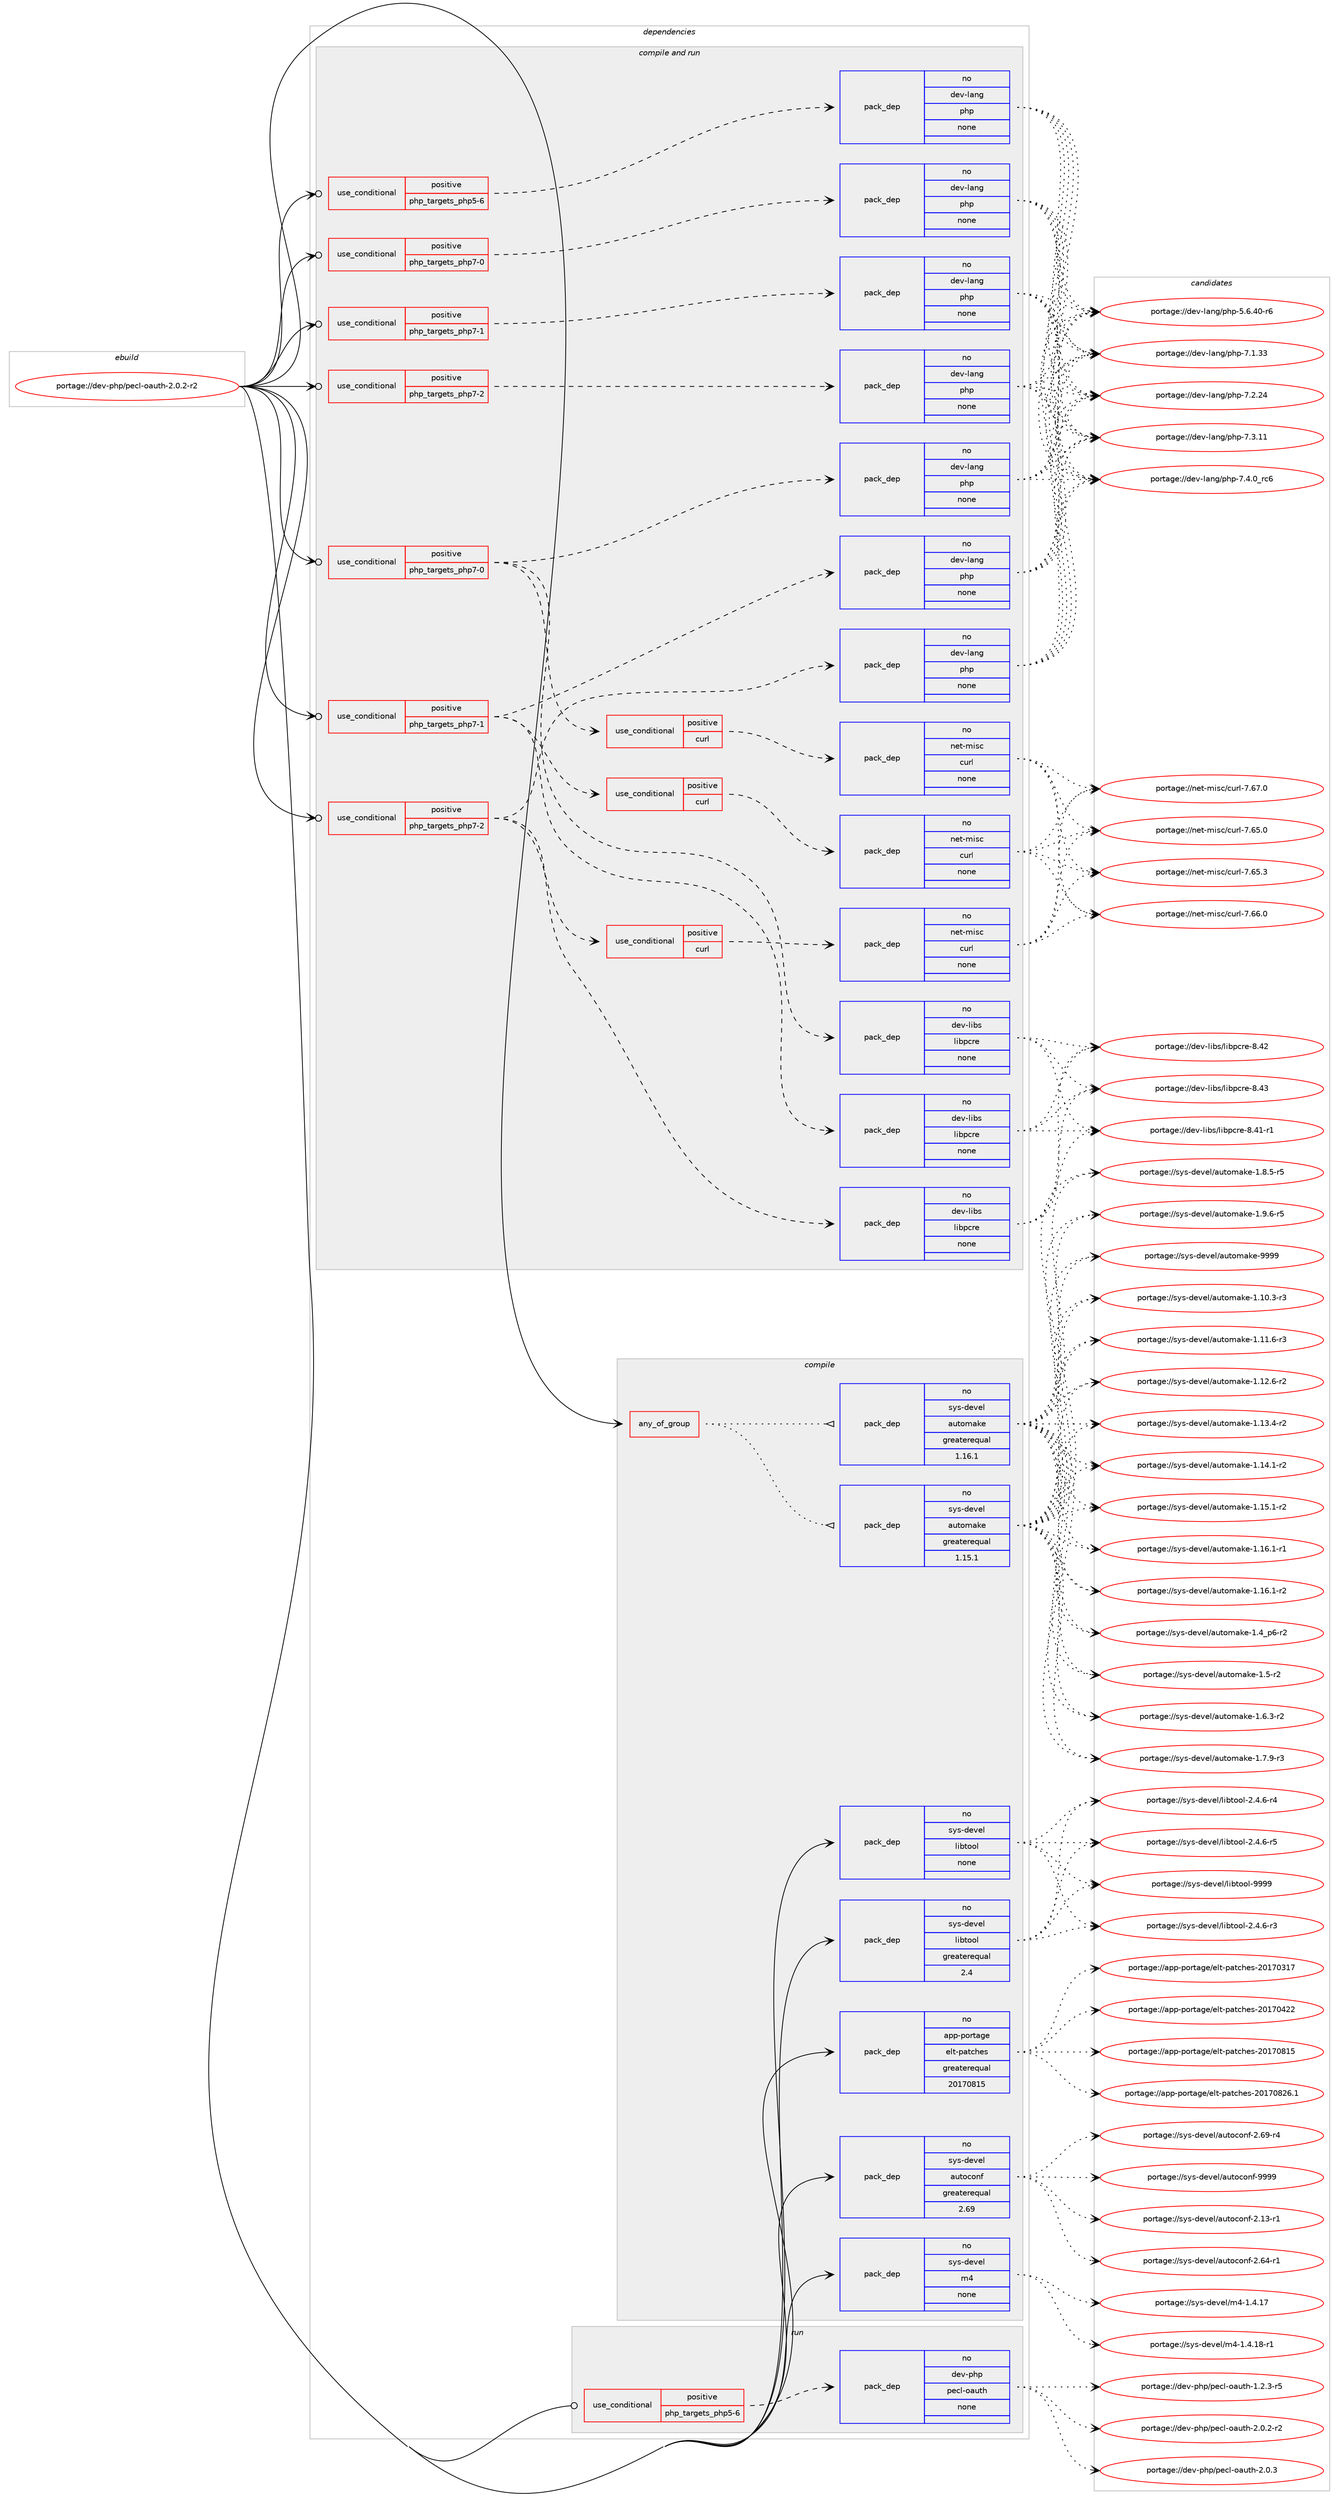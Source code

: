 digraph prolog {

# *************
# Graph options
# *************

newrank=true;
concentrate=true;
compound=true;
graph [rankdir=LR,fontname=Helvetica,fontsize=10,ranksep=1.5];#, ranksep=2.5, nodesep=0.2];
edge  [arrowhead=vee];
node  [fontname=Helvetica,fontsize=10];

# **********
# The ebuild
# **********

subgraph cluster_leftcol {
color=gray;
rank=same;
label=<<i>ebuild</i>>;
id [label="portage://dev-php/pecl-oauth-2.0.2-r2", color=red, width=4, href="../dev-php/pecl-oauth-2.0.2-r2.svg"];
}

# ****************
# The dependencies
# ****************

subgraph cluster_midcol {
color=gray;
label=<<i>dependencies</i>>;
subgraph cluster_compile {
fillcolor="#eeeeee";
style=filled;
label=<<i>compile</i>>;
subgraph any3188 {
dependency125737 [label=<<TABLE BORDER="0" CELLBORDER="1" CELLSPACING="0" CELLPADDING="4"><TR><TD CELLPADDING="10">any_of_group</TD></TR></TABLE>>, shape=none, color=red];subgraph pack98092 {
dependency125738 [label=<<TABLE BORDER="0" CELLBORDER="1" CELLSPACING="0" CELLPADDING="4" WIDTH="220"><TR><TD ROWSPAN="6" CELLPADDING="30">pack_dep</TD></TR><TR><TD WIDTH="110">no</TD></TR><TR><TD>sys-devel</TD></TR><TR><TD>automake</TD></TR><TR><TD>greaterequal</TD></TR><TR><TD>1.16.1</TD></TR></TABLE>>, shape=none, color=blue];
}
dependency125737:e -> dependency125738:w [weight=20,style="dotted",arrowhead="oinv"];
subgraph pack98093 {
dependency125739 [label=<<TABLE BORDER="0" CELLBORDER="1" CELLSPACING="0" CELLPADDING="4" WIDTH="220"><TR><TD ROWSPAN="6" CELLPADDING="30">pack_dep</TD></TR><TR><TD WIDTH="110">no</TD></TR><TR><TD>sys-devel</TD></TR><TR><TD>automake</TD></TR><TR><TD>greaterequal</TD></TR><TR><TD>1.15.1</TD></TR></TABLE>>, shape=none, color=blue];
}
dependency125737:e -> dependency125739:w [weight=20,style="dotted",arrowhead="oinv"];
}
id:e -> dependency125737:w [weight=20,style="solid",arrowhead="vee"];
subgraph pack98094 {
dependency125740 [label=<<TABLE BORDER="0" CELLBORDER="1" CELLSPACING="0" CELLPADDING="4" WIDTH="220"><TR><TD ROWSPAN="6" CELLPADDING="30">pack_dep</TD></TR><TR><TD WIDTH="110">no</TD></TR><TR><TD>app-portage</TD></TR><TR><TD>elt-patches</TD></TR><TR><TD>greaterequal</TD></TR><TR><TD>20170815</TD></TR></TABLE>>, shape=none, color=blue];
}
id:e -> dependency125740:w [weight=20,style="solid",arrowhead="vee"];
subgraph pack98095 {
dependency125741 [label=<<TABLE BORDER="0" CELLBORDER="1" CELLSPACING="0" CELLPADDING="4" WIDTH="220"><TR><TD ROWSPAN="6" CELLPADDING="30">pack_dep</TD></TR><TR><TD WIDTH="110">no</TD></TR><TR><TD>sys-devel</TD></TR><TR><TD>autoconf</TD></TR><TR><TD>greaterequal</TD></TR><TR><TD>2.69</TD></TR></TABLE>>, shape=none, color=blue];
}
id:e -> dependency125741:w [weight=20,style="solid",arrowhead="vee"];
subgraph pack98096 {
dependency125742 [label=<<TABLE BORDER="0" CELLBORDER="1" CELLSPACING="0" CELLPADDING="4" WIDTH="220"><TR><TD ROWSPAN="6" CELLPADDING="30">pack_dep</TD></TR><TR><TD WIDTH="110">no</TD></TR><TR><TD>sys-devel</TD></TR><TR><TD>libtool</TD></TR><TR><TD>greaterequal</TD></TR><TR><TD>2.4</TD></TR></TABLE>>, shape=none, color=blue];
}
id:e -> dependency125742:w [weight=20,style="solid",arrowhead="vee"];
subgraph pack98097 {
dependency125743 [label=<<TABLE BORDER="0" CELLBORDER="1" CELLSPACING="0" CELLPADDING="4" WIDTH="220"><TR><TD ROWSPAN="6" CELLPADDING="30">pack_dep</TD></TR><TR><TD WIDTH="110">no</TD></TR><TR><TD>sys-devel</TD></TR><TR><TD>libtool</TD></TR><TR><TD>none</TD></TR><TR><TD></TD></TR></TABLE>>, shape=none, color=blue];
}
id:e -> dependency125743:w [weight=20,style="solid",arrowhead="vee"];
subgraph pack98098 {
dependency125744 [label=<<TABLE BORDER="0" CELLBORDER="1" CELLSPACING="0" CELLPADDING="4" WIDTH="220"><TR><TD ROWSPAN="6" CELLPADDING="30">pack_dep</TD></TR><TR><TD WIDTH="110">no</TD></TR><TR><TD>sys-devel</TD></TR><TR><TD>m4</TD></TR><TR><TD>none</TD></TR><TR><TD></TD></TR></TABLE>>, shape=none, color=blue];
}
id:e -> dependency125744:w [weight=20,style="solid",arrowhead="vee"];
}
subgraph cluster_compileandrun {
fillcolor="#eeeeee";
style=filled;
label=<<i>compile and run</i>>;
subgraph cond24392 {
dependency125745 [label=<<TABLE BORDER="0" CELLBORDER="1" CELLSPACING="0" CELLPADDING="4"><TR><TD ROWSPAN="3" CELLPADDING="10">use_conditional</TD></TR><TR><TD>positive</TD></TR><TR><TD>php_targets_php5-6</TD></TR></TABLE>>, shape=none, color=red];
subgraph pack98099 {
dependency125746 [label=<<TABLE BORDER="0" CELLBORDER="1" CELLSPACING="0" CELLPADDING="4" WIDTH="220"><TR><TD ROWSPAN="6" CELLPADDING="30">pack_dep</TD></TR><TR><TD WIDTH="110">no</TD></TR><TR><TD>dev-lang</TD></TR><TR><TD>php</TD></TR><TR><TD>none</TD></TR><TR><TD></TD></TR></TABLE>>, shape=none, color=blue];
}
dependency125745:e -> dependency125746:w [weight=20,style="dashed",arrowhead="vee"];
}
id:e -> dependency125745:w [weight=20,style="solid",arrowhead="odotvee"];
subgraph cond24393 {
dependency125747 [label=<<TABLE BORDER="0" CELLBORDER="1" CELLSPACING="0" CELLPADDING="4"><TR><TD ROWSPAN="3" CELLPADDING="10">use_conditional</TD></TR><TR><TD>positive</TD></TR><TR><TD>php_targets_php7-0</TD></TR></TABLE>>, shape=none, color=red];
subgraph pack98100 {
dependency125748 [label=<<TABLE BORDER="0" CELLBORDER="1" CELLSPACING="0" CELLPADDING="4" WIDTH="220"><TR><TD ROWSPAN="6" CELLPADDING="30">pack_dep</TD></TR><TR><TD WIDTH="110">no</TD></TR><TR><TD>dev-lang</TD></TR><TR><TD>php</TD></TR><TR><TD>none</TD></TR><TR><TD></TD></TR></TABLE>>, shape=none, color=blue];
}
dependency125747:e -> dependency125748:w [weight=20,style="dashed",arrowhead="vee"];
}
id:e -> dependency125747:w [weight=20,style="solid",arrowhead="odotvee"];
subgraph cond24394 {
dependency125749 [label=<<TABLE BORDER="0" CELLBORDER="1" CELLSPACING="0" CELLPADDING="4"><TR><TD ROWSPAN="3" CELLPADDING="10">use_conditional</TD></TR><TR><TD>positive</TD></TR><TR><TD>php_targets_php7-0</TD></TR></TABLE>>, shape=none, color=red];
subgraph pack98101 {
dependency125750 [label=<<TABLE BORDER="0" CELLBORDER="1" CELLSPACING="0" CELLPADDING="4" WIDTH="220"><TR><TD ROWSPAN="6" CELLPADDING="30">pack_dep</TD></TR><TR><TD WIDTH="110">no</TD></TR><TR><TD>dev-lang</TD></TR><TR><TD>php</TD></TR><TR><TD>none</TD></TR><TR><TD></TD></TR></TABLE>>, shape=none, color=blue];
}
dependency125749:e -> dependency125750:w [weight=20,style="dashed",arrowhead="vee"];
subgraph pack98102 {
dependency125751 [label=<<TABLE BORDER="0" CELLBORDER="1" CELLSPACING="0" CELLPADDING="4" WIDTH="220"><TR><TD ROWSPAN="6" CELLPADDING="30">pack_dep</TD></TR><TR><TD WIDTH="110">no</TD></TR><TR><TD>dev-libs</TD></TR><TR><TD>libpcre</TD></TR><TR><TD>none</TD></TR><TR><TD></TD></TR></TABLE>>, shape=none, color=blue];
}
dependency125749:e -> dependency125751:w [weight=20,style="dashed",arrowhead="vee"];
subgraph cond24395 {
dependency125752 [label=<<TABLE BORDER="0" CELLBORDER="1" CELLSPACING="0" CELLPADDING="4"><TR><TD ROWSPAN="3" CELLPADDING="10">use_conditional</TD></TR><TR><TD>positive</TD></TR><TR><TD>curl</TD></TR></TABLE>>, shape=none, color=red];
subgraph pack98103 {
dependency125753 [label=<<TABLE BORDER="0" CELLBORDER="1" CELLSPACING="0" CELLPADDING="4" WIDTH="220"><TR><TD ROWSPAN="6" CELLPADDING="30">pack_dep</TD></TR><TR><TD WIDTH="110">no</TD></TR><TR><TD>net-misc</TD></TR><TR><TD>curl</TD></TR><TR><TD>none</TD></TR><TR><TD></TD></TR></TABLE>>, shape=none, color=blue];
}
dependency125752:e -> dependency125753:w [weight=20,style="dashed",arrowhead="vee"];
}
dependency125749:e -> dependency125752:w [weight=20,style="dashed",arrowhead="vee"];
}
id:e -> dependency125749:w [weight=20,style="solid",arrowhead="odotvee"];
subgraph cond24396 {
dependency125754 [label=<<TABLE BORDER="0" CELLBORDER="1" CELLSPACING="0" CELLPADDING="4"><TR><TD ROWSPAN="3" CELLPADDING="10">use_conditional</TD></TR><TR><TD>positive</TD></TR><TR><TD>php_targets_php7-1</TD></TR></TABLE>>, shape=none, color=red];
subgraph pack98104 {
dependency125755 [label=<<TABLE BORDER="0" CELLBORDER="1" CELLSPACING="0" CELLPADDING="4" WIDTH="220"><TR><TD ROWSPAN="6" CELLPADDING="30">pack_dep</TD></TR><TR><TD WIDTH="110">no</TD></TR><TR><TD>dev-lang</TD></TR><TR><TD>php</TD></TR><TR><TD>none</TD></TR><TR><TD></TD></TR></TABLE>>, shape=none, color=blue];
}
dependency125754:e -> dependency125755:w [weight=20,style="dashed",arrowhead="vee"];
}
id:e -> dependency125754:w [weight=20,style="solid",arrowhead="odotvee"];
subgraph cond24397 {
dependency125756 [label=<<TABLE BORDER="0" CELLBORDER="1" CELLSPACING="0" CELLPADDING="4"><TR><TD ROWSPAN="3" CELLPADDING="10">use_conditional</TD></TR><TR><TD>positive</TD></TR><TR><TD>php_targets_php7-1</TD></TR></TABLE>>, shape=none, color=red];
subgraph pack98105 {
dependency125757 [label=<<TABLE BORDER="0" CELLBORDER="1" CELLSPACING="0" CELLPADDING="4" WIDTH="220"><TR><TD ROWSPAN="6" CELLPADDING="30">pack_dep</TD></TR><TR><TD WIDTH="110">no</TD></TR><TR><TD>dev-lang</TD></TR><TR><TD>php</TD></TR><TR><TD>none</TD></TR><TR><TD></TD></TR></TABLE>>, shape=none, color=blue];
}
dependency125756:e -> dependency125757:w [weight=20,style="dashed",arrowhead="vee"];
subgraph pack98106 {
dependency125758 [label=<<TABLE BORDER="0" CELLBORDER="1" CELLSPACING="0" CELLPADDING="4" WIDTH="220"><TR><TD ROWSPAN="6" CELLPADDING="30">pack_dep</TD></TR><TR><TD WIDTH="110">no</TD></TR><TR><TD>dev-libs</TD></TR><TR><TD>libpcre</TD></TR><TR><TD>none</TD></TR><TR><TD></TD></TR></TABLE>>, shape=none, color=blue];
}
dependency125756:e -> dependency125758:w [weight=20,style="dashed",arrowhead="vee"];
subgraph cond24398 {
dependency125759 [label=<<TABLE BORDER="0" CELLBORDER="1" CELLSPACING="0" CELLPADDING="4"><TR><TD ROWSPAN="3" CELLPADDING="10">use_conditional</TD></TR><TR><TD>positive</TD></TR><TR><TD>curl</TD></TR></TABLE>>, shape=none, color=red];
subgraph pack98107 {
dependency125760 [label=<<TABLE BORDER="0" CELLBORDER="1" CELLSPACING="0" CELLPADDING="4" WIDTH="220"><TR><TD ROWSPAN="6" CELLPADDING="30">pack_dep</TD></TR><TR><TD WIDTH="110">no</TD></TR><TR><TD>net-misc</TD></TR><TR><TD>curl</TD></TR><TR><TD>none</TD></TR><TR><TD></TD></TR></TABLE>>, shape=none, color=blue];
}
dependency125759:e -> dependency125760:w [weight=20,style="dashed",arrowhead="vee"];
}
dependency125756:e -> dependency125759:w [weight=20,style="dashed",arrowhead="vee"];
}
id:e -> dependency125756:w [weight=20,style="solid",arrowhead="odotvee"];
subgraph cond24399 {
dependency125761 [label=<<TABLE BORDER="0" CELLBORDER="1" CELLSPACING="0" CELLPADDING="4"><TR><TD ROWSPAN="3" CELLPADDING="10">use_conditional</TD></TR><TR><TD>positive</TD></TR><TR><TD>php_targets_php7-2</TD></TR></TABLE>>, shape=none, color=red];
subgraph pack98108 {
dependency125762 [label=<<TABLE BORDER="0" CELLBORDER="1" CELLSPACING="0" CELLPADDING="4" WIDTH="220"><TR><TD ROWSPAN="6" CELLPADDING="30">pack_dep</TD></TR><TR><TD WIDTH="110">no</TD></TR><TR><TD>dev-lang</TD></TR><TR><TD>php</TD></TR><TR><TD>none</TD></TR><TR><TD></TD></TR></TABLE>>, shape=none, color=blue];
}
dependency125761:e -> dependency125762:w [weight=20,style="dashed",arrowhead="vee"];
}
id:e -> dependency125761:w [weight=20,style="solid",arrowhead="odotvee"];
subgraph cond24400 {
dependency125763 [label=<<TABLE BORDER="0" CELLBORDER="1" CELLSPACING="0" CELLPADDING="4"><TR><TD ROWSPAN="3" CELLPADDING="10">use_conditional</TD></TR><TR><TD>positive</TD></TR><TR><TD>php_targets_php7-2</TD></TR></TABLE>>, shape=none, color=red];
subgraph pack98109 {
dependency125764 [label=<<TABLE BORDER="0" CELLBORDER="1" CELLSPACING="0" CELLPADDING="4" WIDTH="220"><TR><TD ROWSPAN="6" CELLPADDING="30">pack_dep</TD></TR><TR><TD WIDTH="110">no</TD></TR><TR><TD>dev-lang</TD></TR><TR><TD>php</TD></TR><TR><TD>none</TD></TR><TR><TD></TD></TR></TABLE>>, shape=none, color=blue];
}
dependency125763:e -> dependency125764:w [weight=20,style="dashed",arrowhead="vee"];
subgraph pack98110 {
dependency125765 [label=<<TABLE BORDER="0" CELLBORDER="1" CELLSPACING="0" CELLPADDING="4" WIDTH="220"><TR><TD ROWSPAN="6" CELLPADDING="30">pack_dep</TD></TR><TR><TD WIDTH="110">no</TD></TR><TR><TD>dev-libs</TD></TR><TR><TD>libpcre</TD></TR><TR><TD>none</TD></TR><TR><TD></TD></TR></TABLE>>, shape=none, color=blue];
}
dependency125763:e -> dependency125765:w [weight=20,style="dashed",arrowhead="vee"];
subgraph cond24401 {
dependency125766 [label=<<TABLE BORDER="0" CELLBORDER="1" CELLSPACING="0" CELLPADDING="4"><TR><TD ROWSPAN="3" CELLPADDING="10">use_conditional</TD></TR><TR><TD>positive</TD></TR><TR><TD>curl</TD></TR></TABLE>>, shape=none, color=red];
subgraph pack98111 {
dependency125767 [label=<<TABLE BORDER="0" CELLBORDER="1" CELLSPACING="0" CELLPADDING="4" WIDTH="220"><TR><TD ROWSPAN="6" CELLPADDING="30">pack_dep</TD></TR><TR><TD WIDTH="110">no</TD></TR><TR><TD>net-misc</TD></TR><TR><TD>curl</TD></TR><TR><TD>none</TD></TR><TR><TD></TD></TR></TABLE>>, shape=none, color=blue];
}
dependency125766:e -> dependency125767:w [weight=20,style="dashed",arrowhead="vee"];
}
dependency125763:e -> dependency125766:w [weight=20,style="dashed",arrowhead="vee"];
}
id:e -> dependency125763:w [weight=20,style="solid",arrowhead="odotvee"];
}
subgraph cluster_run {
fillcolor="#eeeeee";
style=filled;
label=<<i>run</i>>;
subgraph cond24402 {
dependency125768 [label=<<TABLE BORDER="0" CELLBORDER="1" CELLSPACING="0" CELLPADDING="4"><TR><TD ROWSPAN="3" CELLPADDING="10">use_conditional</TD></TR><TR><TD>positive</TD></TR><TR><TD>php_targets_php5-6</TD></TR></TABLE>>, shape=none, color=red];
subgraph pack98112 {
dependency125769 [label=<<TABLE BORDER="0" CELLBORDER="1" CELLSPACING="0" CELLPADDING="4" WIDTH="220"><TR><TD ROWSPAN="6" CELLPADDING="30">pack_dep</TD></TR><TR><TD WIDTH="110">no</TD></TR><TR><TD>dev-php</TD></TR><TR><TD>pecl-oauth</TD></TR><TR><TD>none</TD></TR><TR><TD></TD></TR></TABLE>>, shape=none, color=blue];
}
dependency125768:e -> dependency125769:w [weight=20,style="dashed",arrowhead="vee"];
}
id:e -> dependency125768:w [weight=20,style="solid",arrowhead="odot"];
}
}

# **************
# The candidates
# **************

subgraph cluster_choices {
rank=same;
color=gray;
label=<<i>candidates</i>>;

subgraph choice98092 {
color=black;
nodesep=1;
choiceportage11512111545100101118101108479711711611110997107101454946494846514511451 [label="portage://sys-devel/automake-1.10.3-r3", color=red, width=4,href="../sys-devel/automake-1.10.3-r3.svg"];
choiceportage11512111545100101118101108479711711611110997107101454946494946544511451 [label="portage://sys-devel/automake-1.11.6-r3", color=red, width=4,href="../sys-devel/automake-1.11.6-r3.svg"];
choiceportage11512111545100101118101108479711711611110997107101454946495046544511450 [label="portage://sys-devel/automake-1.12.6-r2", color=red, width=4,href="../sys-devel/automake-1.12.6-r2.svg"];
choiceportage11512111545100101118101108479711711611110997107101454946495146524511450 [label="portage://sys-devel/automake-1.13.4-r2", color=red, width=4,href="../sys-devel/automake-1.13.4-r2.svg"];
choiceportage11512111545100101118101108479711711611110997107101454946495246494511450 [label="portage://sys-devel/automake-1.14.1-r2", color=red, width=4,href="../sys-devel/automake-1.14.1-r2.svg"];
choiceportage11512111545100101118101108479711711611110997107101454946495346494511450 [label="portage://sys-devel/automake-1.15.1-r2", color=red, width=4,href="../sys-devel/automake-1.15.1-r2.svg"];
choiceportage11512111545100101118101108479711711611110997107101454946495446494511449 [label="portage://sys-devel/automake-1.16.1-r1", color=red, width=4,href="../sys-devel/automake-1.16.1-r1.svg"];
choiceportage11512111545100101118101108479711711611110997107101454946495446494511450 [label="portage://sys-devel/automake-1.16.1-r2", color=red, width=4,href="../sys-devel/automake-1.16.1-r2.svg"];
choiceportage115121115451001011181011084797117116111109971071014549465295112544511450 [label="portage://sys-devel/automake-1.4_p6-r2", color=red, width=4,href="../sys-devel/automake-1.4_p6-r2.svg"];
choiceportage11512111545100101118101108479711711611110997107101454946534511450 [label="portage://sys-devel/automake-1.5-r2", color=red, width=4,href="../sys-devel/automake-1.5-r2.svg"];
choiceportage115121115451001011181011084797117116111109971071014549465446514511450 [label="portage://sys-devel/automake-1.6.3-r2", color=red, width=4,href="../sys-devel/automake-1.6.3-r2.svg"];
choiceportage115121115451001011181011084797117116111109971071014549465546574511451 [label="portage://sys-devel/automake-1.7.9-r3", color=red, width=4,href="../sys-devel/automake-1.7.9-r3.svg"];
choiceportage115121115451001011181011084797117116111109971071014549465646534511453 [label="portage://sys-devel/automake-1.8.5-r5", color=red, width=4,href="../sys-devel/automake-1.8.5-r5.svg"];
choiceportage115121115451001011181011084797117116111109971071014549465746544511453 [label="portage://sys-devel/automake-1.9.6-r5", color=red, width=4,href="../sys-devel/automake-1.9.6-r5.svg"];
choiceportage115121115451001011181011084797117116111109971071014557575757 [label="portage://sys-devel/automake-9999", color=red, width=4,href="../sys-devel/automake-9999.svg"];
dependency125738:e -> choiceportage11512111545100101118101108479711711611110997107101454946494846514511451:w [style=dotted,weight="100"];
dependency125738:e -> choiceportage11512111545100101118101108479711711611110997107101454946494946544511451:w [style=dotted,weight="100"];
dependency125738:e -> choiceportage11512111545100101118101108479711711611110997107101454946495046544511450:w [style=dotted,weight="100"];
dependency125738:e -> choiceportage11512111545100101118101108479711711611110997107101454946495146524511450:w [style=dotted,weight="100"];
dependency125738:e -> choiceportage11512111545100101118101108479711711611110997107101454946495246494511450:w [style=dotted,weight="100"];
dependency125738:e -> choiceportage11512111545100101118101108479711711611110997107101454946495346494511450:w [style=dotted,weight="100"];
dependency125738:e -> choiceportage11512111545100101118101108479711711611110997107101454946495446494511449:w [style=dotted,weight="100"];
dependency125738:e -> choiceportage11512111545100101118101108479711711611110997107101454946495446494511450:w [style=dotted,weight="100"];
dependency125738:e -> choiceportage115121115451001011181011084797117116111109971071014549465295112544511450:w [style=dotted,weight="100"];
dependency125738:e -> choiceportage11512111545100101118101108479711711611110997107101454946534511450:w [style=dotted,weight="100"];
dependency125738:e -> choiceportage115121115451001011181011084797117116111109971071014549465446514511450:w [style=dotted,weight="100"];
dependency125738:e -> choiceportage115121115451001011181011084797117116111109971071014549465546574511451:w [style=dotted,weight="100"];
dependency125738:e -> choiceportage115121115451001011181011084797117116111109971071014549465646534511453:w [style=dotted,weight="100"];
dependency125738:e -> choiceportage115121115451001011181011084797117116111109971071014549465746544511453:w [style=dotted,weight="100"];
dependency125738:e -> choiceportage115121115451001011181011084797117116111109971071014557575757:w [style=dotted,weight="100"];
}
subgraph choice98093 {
color=black;
nodesep=1;
choiceportage11512111545100101118101108479711711611110997107101454946494846514511451 [label="portage://sys-devel/automake-1.10.3-r3", color=red, width=4,href="../sys-devel/automake-1.10.3-r3.svg"];
choiceportage11512111545100101118101108479711711611110997107101454946494946544511451 [label="portage://sys-devel/automake-1.11.6-r3", color=red, width=4,href="../sys-devel/automake-1.11.6-r3.svg"];
choiceportage11512111545100101118101108479711711611110997107101454946495046544511450 [label="portage://sys-devel/automake-1.12.6-r2", color=red, width=4,href="../sys-devel/automake-1.12.6-r2.svg"];
choiceportage11512111545100101118101108479711711611110997107101454946495146524511450 [label="portage://sys-devel/automake-1.13.4-r2", color=red, width=4,href="../sys-devel/automake-1.13.4-r2.svg"];
choiceportage11512111545100101118101108479711711611110997107101454946495246494511450 [label="portage://sys-devel/automake-1.14.1-r2", color=red, width=4,href="../sys-devel/automake-1.14.1-r2.svg"];
choiceportage11512111545100101118101108479711711611110997107101454946495346494511450 [label="portage://sys-devel/automake-1.15.1-r2", color=red, width=4,href="../sys-devel/automake-1.15.1-r2.svg"];
choiceportage11512111545100101118101108479711711611110997107101454946495446494511449 [label="portage://sys-devel/automake-1.16.1-r1", color=red, width=4,href="../sys-devel/automake-1.16.1-r1.svg"];
choiceportage11512111545100101118101108479711711611110997107101454946495446494511450 [label="portage://sys-devel/automake-1.16.1-r2", color=red, width=4,href="../sys-devel/automake-1.16.1-r2.svg"];
choiceportage115121115451001011181011084797117116111109971071014549465295112544511450 [label="portage://sys-devel/automake-1.4_p6-r2", color=red, width=4,href="../sys-devel/automake-1.4_p6-r2.svg"];
choiceportage11512111545100101118101108479711711611110997107101454946534511450 [label="portage://sys-devel/automake-1.5-r2", color=red, width=4,href="../sys-devel/automake-1.5-r2.svg"];
choiceportage115121115451001011181011084797117116111109971071014549465446514511450 [label="portage://sys-devel/automake-1.6.3-r2", color=red, width=4,href="../sys-devel/automake-1.6.3-r2.svg"];
choiceportage115121115451001011181011084797117116111109971071014549465546574511451 [label="portage://sys-devel/automake-1.7.9-r3", color=red, width=4,href="../sys-devel/automake-1.7.9-r3.svg"];
choiceportage115121115451001011181011084797117116111109971071014549465646534511453 [label="portage://sys-devel/automake-1.8.5-r5", color=red, width=4,href="../sys-devel/automake-1.8.5-r5.svg"];
choiceportage115121115451001011181011084797117116111109971071014549465746544511453 [label="portage://sys-devel/automake-1.9.6-r5", color=red, width=4,href="../sys-devel/automake-1.9.6-r5.svg"];
choiceportage115121115451001011181011084797117116111109971071014557575757 [label="portage://sys-devel/automake-9999", color=red, width=4,href="../sys-devel/automake-9999.svg"];
dependency125739:e -> choiceportage11512111545100101118101108479711711611110997107101454946494846514511451:w [style=dotted,weight="100"];
dependency125739:e -> choiceportage11512111545100101118101108479711711611110997107101454946494946544511451:w [style=dotted,weight="100"];
dependency125739:e -> choiceportage11512111545100101118101108479711711611110997107101454946495046544511450:w [style=dotted,weight="100"];
dependency125739:e -> choiceportage11512111545100101118101108479711711611110997107101454946495146524511450:w [style=dotted,weight="100"];
dependency125739:e -> choiceportage11512111545100101118101108479711711611110997107101454946495246494511450:w [style=dotted,weight="100"];
dependency125739:e -> choiceportage11512111545100101118101108479711711611110997107101454946495346494511450:w [style=dotted,weight="100"];
dependency125739:e -> choiceportage11512111545100101118101108479711711611110997107101454946495446494511449:w [style=dotted,weight="100"];
dependency125739:e -> choiceportage11512111545100101118101108479711711611110997107101454946495446494511450:w [style=dotted,weight="100"];
dependency125739:e -> choiceportage115121115451001011181011084797117116111109971071014549465295112544511450:w [style=dotted,weight="100"];
dependency125739:e -> choiceportage11512111545100101118101108479711711611110997107101454946534511450:w [style=dotted,weight="100"];
dependency125739:e -> choiceportage115121115451001011181011084797117116111109971071014549465446514511450:w [style=dotted,weight="100"];
dependency125739:e -> choiceportage115121115451001011181011084797117116111109971071014549465546574511451:w [style=dotted,weight="100"];
dependency125739:e -> choiceportage115121115451001011181011084797117116111109971071014549465646534511453:w [style=dotted,weight="100"];
dependency125739:e -> choiceportage115121115451001011181011084797117116111109971071014549465746544511453:w [style=dotted,weight="100"];
dependency125739:e -> choiceportage115121115451001011181011084797117116111109971071014557575757:w [style=dotted,weight="100"];
}
subgraph choice98094 {
color=black;
nodesep=1;
choiceportage97112112451121111141169710310147101108116451129711699104101115455048495548514955 [label="portage://app-portage/elt-patches-20170317", color=red, width=4,href="../app-portage/elt-patches-20170317.svg"];
choiceportage97112112451121111141169710310147101108116451129711699104101115455048495548525050 [label="portage://app-portage/elt-patches-20170422", color=red, width=4,href="../app-portage/elt-patches-20170422.svg"];
choiceportage97112112451121111141169710310147101108116451129711699104101115455048495548564953 [label="portage://app-portage/elt-patches-20170815", color=red, width=4,href="../app-portage/elt-patches-20170815.svg"];
choiceportage971121124511211111411697103101471011081164511297116991041011154550484955485650544649 [label="portage://app-portage/elt-patches-20170826.1", color=red, width=4,href="../app-portage/elt-patches-20170826.1.svg"];
dependency125740:e -> choiceportage97112112451121111141169710310147101108116451129711699104101115455048495548514955:w [style=dotted,weight="100"];
dependency125740:e -> choiceportage97112112451121111141169710310147101108116451129711699104101115455048495548525050:w [style=dotted,weight="100"];
dependency125740:e -> choiceportage97112112451121111141169710310147101108116451129711699104101115455048495548564953:w [style=dotted,weight="100"];
dependency125740:e -> choiceportage971121124511211111411697103101471011081164511297116991041011154550484955485650544649:w [style=dotted,weight="100"];
}
subgraph choice98095 {
color=black;
nodesep=1;
choiceportage1151211154510010111810110847971171161119911111010245504649514511449 [label="portage://sys-devel/autoconf-2.13-r1", color=red, width=4,href="../sys-devel/autoconf-2.13-r1.svg"];
choiceportage1151211154510010111810110847971171161119911111010245504654524511449 [label="portage://sys-devel/autoconf-2.64-r1", color=red, width=4,href="../sys-devel/autoconf-2.64-r1.svg"];
choiceportage1151211154510010111810110847971171161119911111010245504654574511452 [label="portage://sys-devel/autoconf-2.69-r4", color=red, width=4,href="../sys-devel/autoconf-2.69-r4.svg"];
choiceportage115121115451001011181011084797117116111991111101024557575757 [label="portage://sys-devel/autoconf-9999", color=red, width=4,href="../sys-devel/autoconf-9999.svg"];
dependency125741:e -> choiceportage1151211154510010111810110847971171161119911111010245504649514511449:w [style=dotted,weight="100"];
dependency125741:e -> choiceportage1151211154510010111810110847971171161119911111010245504654524511449:w [style=dotted,weight="100"];
dependency125741:e -> choiceportage1151211154510010111810110847971171161119911111010245504654574511452:w [style=dotted,weight="100"];
dependency125741:e -> choiceportage115121115451001011181011084797117116111991111101024557575757:w [style=dotted,weight="100"];
}
subgraph choice98096 {
color=black;
nodesep=1;
choiceportage1151211154510010111810110847108105981161111111084550465246544511451 [label="portage://sys-devel/libtool-2.4.6-r3", color=red, width=4,href="../sys-devel/libtool-2.4.6-r3.svg"];
choiceportage1151211154510010111810110847108105981161111111084550465246544511452 [label="portage://sys-devel/libtool-2.4.6-r4", color=red, width=4,href="../sys-devel/libtool-2.4.6-r4.svg"];
choiceportage1151211154510010111810110847108105981161111111084550465246544511453 [label="portage://sys-devel/libtool-2.4.6-r5", color=red, width=4,href="../sys-devel/libtool-2.4.6-r5.svg"];
choiceportage1151211154510010111810110847108105981161111111084557575757 [label="portage://sys-devel/libtool-9999", color=red, width=4,href="../sys-devel/libtool-9999.svg"];
dependency125742:e -> choiceportage1151211154510010111810110847108105981161111111084550465246544511451:w [style=dotted,weight="100"];
dependency125742:e -> choiceportage1151211154510010111810110847108105981161111111084550465246544511452:w [style=dotted,weight="100"];
dependency125742:e -> choiceportage1151211154510010111810110847108105981161111111084550465246544511453:w [style=dotted,weight="100"];
dependency125742:e -> choiceportage1151211154510010111810110847108105981161111111084557575757:w [style=dotted,weight="100"];
}
subgraph choice98097 {
color=black;
nodesep=1;
choiceportage1151211154510010111810110847108105981161111111084550465246544511451 [label="portage://sys-devel/libtool-2.4.6-r3", color=red, width=4,href="../sys-devel/libtool-2.4.6-r3.svg"];
choiceportage1151211154510010111810110847108105981161111111084550465246544511452 [label="portage://sys-devel/libtool-2.4.6-r4", color=red, width=4,href="../sys-devel/libtool-2.4.6-r4.svg"];
choiceportage1151211154510010111810110847108105981161111111084550465246544511453 [label="portage://sys-devel/libtool-2.4.6-r5", color=red, width=4,href="../sys-devel/libtool-2.4.6-r5.svg"];
choiceportage1151211154510010111810110847108105981161111111084557575757 [label="portage://sys-devel/libtool-9999", color=red, width=4,href="../sys-devel/libtool-9999.svg"];
dependency125743:e -> choiceportage1151211154510010111810110847108105981161111111084550465246544511451:w [style=dotted,weight="100"];
dependency125743:e -> choiceportage1151211154510010111810110847108105981161111111084550465246544511452:w [style=dotted,weight="100"];
dependency125743:e -> choiceportage1151211154510010111810110847108105981161111111084550465246544511453:w [style=dotted,weight="100"];
dependency125743:e -> choiceportage1151211154510010111810110847108105981161111111084557575757:w [style=dotted,weight="100"];
}
subgraph choice98098 {
color=black;
nodesep=1;
choiceportage11512111545100101118101108471095245494652464955 [label="portage://sys-devel/m4-1.4.17", color=red, width=4,href="../sys-devel/m4-1.4.17.svg"];
choiceportage115121115451001011181011084710952454946524649564511449 [label="portage://sys-devel/m4-1.4.18-r1", color=red, width=4,href="../sys-devel/m4-1.4.18-r1.svg"];
dependency125744:e -> choiceportage11512111545100101118101108471095245494652464955:w [style=dotted,weight="100"];
dependency125744:e -> choiceportage115121115451001011181011084710952454946524649564511449:w [style=dotted,weight="100"];
}
subgraph choice98099 {
color=black;
nodesep=1;
choiceportage100101118451089711010347112104112455346544652484511454 [label="portage://dev-lang/php-5.6.40-r6", color=red, width=4,href="../dev-lang/php-5.6.40-r6.svg"];
choiceportage10010111845108971101034711210411245554649465151 [label="portage://dev-lang/php-7.1.33", color=red, width=4,href="../dev-lang/php-7.1.33.svg"];
choiceportage10010111845108971101034711210411245554650465052 [label="portage://dev-lang/php-7.2.24", color=red, width=4,href="../dev-lang/php-7.2.24.svg"];
choiceportage10010111845108971101034711210411245554651464949 [label="portage://dev-lang/php-7.3.11", color=red, width=4,href="../dev-lang/php-7.3.11.svg"];
choiceportage100101118451089711010347112104112455546524648951149954 [label="portage://dev-lang/php-7.4.0_rc6", color=red, width=4,href="../dev-lang/php-7.4.0_rc6.svg"];
dependency125746:e -> choiceportage100101118451089711010347112104112455346544652484511454:w [style=dotted,weight="100"];
dependency125746:e -> choiceportage10010111845108971101034711210411245554649465151:w [style=dotted,weight="100"];
dependency125746:e -> choiceportage10010111845108971101034711210411245554650465052:w [style=dotted,weight="100"];
dependency125746:e -> choiceportage10010111845108971101034711210411245554651464949:w [style=dotted,weight="100"];
dependency125746:e -> choiceportage100101118451089711010347112104112455546524648951149954:w [style=dotted,weight="100"];
}
subgraph choice98100 {
color=black;
nodesep=1;
choiceportage100101118451089711010347112104112455346544652484511454 [label="portage://dev-lang/php-5.6.40-r6", color=red, width=4,href="../dev-lang/php-5.6.40-r6.svg"];
choiceportage10010111845108971101034711210411245554649465151 [label="portage://dev-lang/php-7.1.33", color=red, width=4,href="../dev-lang/php-7.1.33.svg"];
choiceportage10010111845108971101034711210411245554650465052 [label="portage://dev-lang/php-7.2.24", color=red, width=4,href="../dev-lang/php-7.2.24.svg"];
choiceportage10010111845108971101034711210411245554651464949 [label="portage://dev-lang/php-7.3.11", color=red, width=4,href="../dev-lang/php-7.3.11.svg"];
choiceportage100101118451089711010347112104112455546524648951149954 [label="portage://dev-lang/php-7.4.0_rc6", color=red, width=4,href="../dev-lang/php-7.4.0_rc6.svg"];
dependency125748:e -> choiceportage100101118451089711010347112104112455346544652484511454:w [style=dotted,weight="100"];
dependency125748:e -> choiceportage10010111845108971101034711210411245554649465151:w [style=dotted,weight="100"];
dependency125748:e -> choiceportage10010111845108971101034711210411245554650465052:w [style=dotted,weight="100"];
dependency125748:e -> choiceportage10010111845108971101034711210411245554651464949:w [style=dotted,weight="100"];
dependency125748:e -> choiceportage100101118451089711010347112104112455546524648951149954:w [style=dotted,weight="100"];
}
subgraph choice98101 {
color=black;
nodesep=1;
choiceportage100101118451089711010347112104112455346544652484511454 [label="portage://dev-lang/php-5.6.40-r6", color=red, width=4,href="../dev-lang/php-5.6.40-r6.svg"];
choiceportage10010111845108971101034711210411245554649465151 [label="portage://dev-lang/php-7.1.33", color=red, width=4,href="../dev-lang/php-7.1.33.svg"];
choiceportage10010111845108971101034711210411245554650465052 [label="portage://dev-lang/php-7.2.24", color=red, width=4,href="../dev-lang/php-7.2.24.svg"];
choiceportage10010111845108971101034711210411245554651464949 [label="portage://dev-lang/php-7.3.11", color=red, width=4,href="../dev-lang/php-7.3.11.svg"];
choiceportage100101118451089711010347112104112455546524648951149954 [label="portage://dev-lang/php-7.4.0_rc6", color=red, width=4,href="../dev-lang/php-7.4.0_rc6.svg"];
dependency125750:e -> choiceportage100101118451089711010347112104112455346544652484511454:w [style=dotted,weight="100"];
dependency125750:e -> choiceportage10010111845108971101034711210411245554649465151:w [style=dotted,weight="100"];
dependency125750:e -> choiceportage10010111845108971101034711210411245554650465052:w [style=dotted,weight="100"];
dependency125750:e -> choiceportage10010111845108971101034711210411245554651464949:w [style=dotted,weight="100"];
dependency125750:e -> choiceportage100101118451089711010347112104112455546524648951149954:w [style=dotted,weight="100"];
}
subgraph choice98102 {
color=black;
nodesep=1;
choiceportage100101118451081059811547108105981129911410145564652494511449 [label="portage://dev-libs/libpcre-8.41-r1", color=red, width=4,href="../dev-libs/libpcre-8.41-r1.svg"];
choiceportage10010111845108105981154710810598112991141014556465250 [label="portage://dev-libs/libpcre-8.42", color=red, width=4,href="../dev-libs/libpcre-8.42.svg"];
choiceportage10010111845108105981154710810598112991141014556465251 [label="portage://dev-libs/libpcre-8.43", color=red, width=4,href="../dev-libs/libpcre-8.43.svg"];
dependency125751:e -> choiceportage100101118451081059811547108105981129911410145564652494511449:w [style=dotted,weight="100"];
dependency125751:e -> choiceportage10010111845108105981154710810598112991141014556465250:w [style=dotted,weight="100"];
dependency125751:e -> choiceportage10010111845108105981154710810598112991141014556465251:w [style=dotted,weight="100"];
}
subgraph choice98103 {
color=black;
nodesep=1;
choiceportage1101011164510910511599479911711410845554654534648 [label="portage://net-misc/curl-7.65.0", color=red, width=4,href="../net-misc/curl-7.65.0.svg"];
choiceportage1101011164510910511599479911711410845554654534651 [label="portage://net-misc/curl-7.65.3", color=red, width=4,href="../net-misc/curl-7.65.3.svg"];
choiceportage1101011164510910511599479911711410845554654544648 [label="portage://net-misc/curl-7.66.0", color=red, width=4,href="../net-misc/curl-7.66.0.svg"];
choiceportage1101011164510910511599479911711410845554654554648 [label="portage://net-misc/curl-7.67.0", color=red, width=4,href="../net-misc/curl-7.67.0.svg"];
dependency125753:e -> choiceportage1101011164510910511599479911711410845554654534648:w [style=dotted,weight="100"];
dependency125753:e -> choiceportage1101011164510910511599479911711410845554654534651:w [style=dotted,weight="100"];
dependency125753:e -> choiceportage1101011164510910511599479911711410845554654544648:w [style=dotted,weight="100"];
dependency125753:e -> choiceportage1101011164510910511599479911711410845554654554648:w [style=dotted,weight="100"];
}
subgraph choice98104 {
color=black;
nodesep=1;
choiceportage100101118451089711010347112104112455346544652484511454 [label="portage://dev-lang/php-5.6.40-r6", color=red, width=4,href="../dev-lang/php-5.6.40-r6.svg"];
choiceportage10010111845108971101034711210411245554649465151 [label="portage://dev-lang/php-7.1.33", color=red, width=4,href="../dev-lang/php-7.1.33.svg"];
choiceportage10010111845108971101034711210411245554650465052 [label="portage://dev-lang/php-7.2.24", color=red, width=4,href="../dev-lang/php-7.2.24.svg"];
choiceportage10010111845108971101034711210411245554651464949 [label="portage://dev-lang/php-7.3.11", color=red, width=4,href="../dev-lang/php-7.3.11.svg"];
choiceportage100101118451089711010347112104112455546524648951149954 [label="portage://dev-lang/php-7.4.0_rc6", color=red, width=4,href="../dev-lang/php-7.4.0_rc6.svg"];
dependency125755:e -> choiceportage100101118451089711010347112104112455346544652484511454:w [style=dotted,weight="100"];
dependency125755:e -> choiceportage10010111845108971101034711210411245554649465151:w [style=dotted,weight="100"];
dependency125755:e -> choiceportage10010111845108971101034711210411245554650465052:w [style=dotted,weight="100"];
dependency125755:e -> choiceportage10010111845108971101034711210411245554651464949:w [style=dotted,weight="100"];
dependency125755:e -> choiceportage100101118451089711010347112104112455546524648951149954:w [style=dotted,weight="100"];
}
subgraph choice98105 {
color=black;
nodesep=1;
choiceportage100101118451089711010347112104112455346544652484511454 [label="portage://dev-lang/php-5.6.40-r6", color=red, width=4,href="../dev-lang/php-5.6.40-r6.svg"];
choiceportage10010111845108971101034711210411245554649465151 [label="portage://dev-lang/php-7.1.33", color=red, width=4,href="../dev-lang/php-7.1.33.svg"];
choiceportage10010111845108971101034711210411245554650465052 [label="portage://dev-lang/php-7.2.24", color=red, width=4,href="../dev-lang/php-7.2.24.svg"];
choiceportage10010111845108971101034711210411245554651464949 [label="portage://dev-lang/php-7.3.11", color=red, width=4,href="../dev-lang/php-7.3.11.svg"];
choiceportage100101118451089711010347112104112455546524648951149954 [label="portage://dev-lang/php-7.4.0_rc6", color=red, width=4,href="../dev-lang/php-7.4.0_rc6.svg"];
dependency125757:e -> choiceportage100101118451089711010347112104112455346544652484511454:w [style=dotted,weight="100"];
dependency125757:e -> choiceportage10010111845108971101034711210411245554649465151:w [style=dotted,weight="100"];
dependency125757:e -> choiceportage10010111845108971101034711210411245554650465052:w [style=dotted,weight="100"];
dependency125757:e -> choiceportage10010111845108971101034711210411245554651464949:w [style=dotted,weight="100"];
dependency125757:e -> choiceportage100101118451089711010347112104112455546524648951149954:w [style=dotted,weight="100"];
}
subgraph choice98106 {
color=black;
nodesep=1;
choiceportage100101118451081059811547108105981129911410145564652494511449 [label="portage://dev-libs/libpcre-8.41-r1", color=red, width=4,href="../dev-libs/libpcre-8.41-r1.svg"];
choiceportage10010111845108105981154710810598112991141014556465250 [label="portage://dev-libs/libpcre-8.42", color=red, width=4,href="../dev-libs/libpcre-8.42.svg"];
choiceportage10010111845108105981154710810598112991141014556465251 [label="portage://dev-libs/libpcre-8.43", color=red, width=4,href="../dev-libs/libpcre-8.43.svg"];
dependency125758:e -> choiceportage100101118451081059811547108105981129911410145564652494511449:w [style=dotted,weight="100"];
dependency125758:e -> choiceportage10010111845108105981154710810598112991141014556465250:w [style=dotted,weight="100"];
dependency125758:e -> choiceportage10010111845108105981154710810598112991141014556465251:w [style=dotted,weight="100"];
}
subgraph choice98107 {
color=black;
nodesep=1;
choiceportage1101011164510910511599479911711410845554654534648 [label="portage://net-misc/curl-7.65.0", color=red, width=4,href="../net-misc/curl-7.65.0.svg"];
choiceportage1101011164510910511599479911711410845554654534651 [label="portage://net-misc/curl-7.65.3", color=red, width=4,href="../net-misc/curl-7.65.3.svg"];
choiceportage1101011164510910511599479911711410845554654544648 [label="portage://net-misc/curl-7.66.0", color=red, width=4,href="../net-misc/curl-7.66.0.svg"];
choiceportage1101011164510910511599479911711410845554654554648 [label="portage://net-misc/curl-7.67.0", color=red, width=4,href="../net-misc/curl-7.67.0.svg"];
dependency125760:e -> choiceportage1101011164510910511599479911711410845554654534648:w [style=dotted,weight="100"];
dependency125760:e -> choiceportage1101011164510910511599479911711410845554654534651:w [style=dotted,weight="100"];
dependency125760:e -> choiceportage1101011164510910511599479911711410845554654544648:w [style=dotted,weight="100"];
dependency125760:e -> choiceportage1101011164510910511599479911711410845554654554648:w [style=dotted,weight="100"];
}
subgraph choice98108 {
color=black;
nodesep=1;
choiceportage100101118451089711010347112104112455346544652484511454 [label="portage://dev-lang/php-5.6.40-r6", color=red, width=4,href="../dev-lang/php-5.6.40-r6.svg"];
choiceportage10010111845108971101034711210411245554649465151 [label="portage://dev-lang/php-7.1.33", color=red, width=4,href="../dev-lang/php-7.1.33.svg"];
choiceportage10010111845108971101034711210411245554650465052 [label="portage://dev-lang/php-7.2.24", color=red, width=4,href="../dev-lang/php-7.2.24.svg"];
choiceportage10010111845108971101034711210411245554651464949 [label="portage://dev-lang/php-7.3.11", color=red, width=4,href="../dev-lang/php-7.3.11.svg"];
choiceportage100101118451089711010347112104112455546524648951149954 [label="portage://dev-lang/php-7.4.0_rc6", color=red, width=4,href="../dev-lang/php-7.4.0_rc6.svg"];
dependency125762:e -> choiceportage100101118451089711010347112104112455346544652484511454:w [style=dotted,weight="100"];
dependency125762:e -> choiceportage10010111845108971101034711210411245554649465151:w [style=dotted,weight="100"];
dependency125762:e -> choiceportage10010111845108971101034711210411245554650465052:w [style=dotted,weight="100"];
dependency125762:e -> choiceportage10010111845108971101034711210411245554651464949:w [style=dotted,weight="100"];
dependency125762:e -> choiceportage100101118451089711010347112104112455546524648951149954:w [style=dotted,weight="100"];
}
subgraph choice98109 {
color=black;
nodesep=1;
choiceportage100101118451089711010347112104112455346544652484511454 [label="portage://dev-lang/php-5.6.40-r6", color=red, width=4,href="../dev-lang/php-5.6.40-r6.svg"];
choiceportage10010111845108971101034711210411245554649465151 [label="portage://dev-lang/php-7.1.33", color=red, width=4,href="../dev-lang/php-7.1.33.svg"];
choiceportage10010111845108971101034711210411245554650465052 [label="portage://dev-lang/php-7.2.24", color=red, width=4,href="../dev-lang/php-7.2.24.svg"];
choiceportage10010111845108971101034711210411245554651464949 [label="portage://dev-lang/php-7.3.11", color=red, width=4,href="../dev-lang/php-7.3.11.svg"];
choiceportage100101118451089711010347112104112455546524648951149954 [label="portage://dev-lang/php-7.4.0_rc6", color=red, width=4,href="../dev-lang/php-7.4.0_rc6.svg"];
dependency125764:e -> choiceportage100101118451089711010347112104112455346544652484511454:w [style=dotted,weight="100"];
dependency125764:e -> choiceportage10010111845108971101034711210411245554649465151:w [style=dotted,weight="100"];
dependency125764:e -> choiceportage10010111845108971101034711210411245554650465052:w [style=dotted,weight="100"];
dependency125764:e -> choiceportage10010111845108971101034711210411245554651464949:w [style=dotted,weight="100"];
dependency125764:e -> choiceportage100101118451089711010347112104112455546524648951149954:w [style=dotted,weight="100"];
}
subgraph choice98110 {
color=black;
nodesep=1;
choiceportage100101118451081059811547108105981129911410145564652494511449 [label="portage://dev-libs/libpcre-8.41-r1", color=red, width=4,href="../dev-libs/libpcre-8.41-r1.svg"];
choiceportage10010111845108105981154710810598112991141014556465250 [label="portage://dev-libs/libpcre-8.42", color=red, width=4,href="../dev-libs/libpcre-8.42.svg"];
choiceportage10010111845108105981154710810598112991141014556465251 [label="portage://dev-libs/libpcre-8.43", color=red, width=4,href="../dev-libs/libpcre-8.43.svg"];
dependency125765:e -> choiceportage100101118451081059811547108105981129911410145564652494511449:w [style=dotted,weight="100"];
dependency125765:e -> choiceportage10010111845108105981154710810598112991141014556465250:w [style=dotted,weight="100"];
dependency125765:e -> choiceportage10010111845108105981154710810598112991141014556465251:w [style=dotted,weight="100"];
}
subgraph choice98111 {
color=black;
nodesep=1;
choiceportage1101011164510910511599479911711410845554654534648 [label="portage://net-misc/curl-7.65.0", color=red, width=4,href="../net-misc/curl-7.65.0.svg"];
choiceportage1101011164510910511599479911711410845554654534651 [label="portage://net-misc/curl-7.65.3", color=red, width=4,href="../net-misc/curl-7.65.3.svg"];
choiceportage1101011164510910511599479911711410845554654544648 [label="portage://net-misc/curl-7.66.0", color=red, width=4,href="../net-misc/curl-7.66.0.svg"];
choiceportage1101011164510910511599479911711410845554654554648 [label="portage://net-misc/curl-7.67.0", color=red, width=4,href="../net-misc/curl-7.67.0.svg"];
dependency125767:e -> choiceportage1101011164510910511599479911711410845554654534648:w [style=dotted,weight="100"];
dependency125767:e -> choiceportage1101011164510910511599479911711410845554654534651:w [style=dotted,weight="100"];
dependency125767:e -> choiceportage1101011164510910511599479911711410845554654544648:w [style=dotted,weight="100"];
dependency125767:e -> choiceportage1101011164510910511599479911711410845554654554648:w [style=dotted,weight="100"];
}
subgraph choice98112 {
color=black;
nodesep=1;
choiceportage10010111845112104112471121019910845111971171161044549465046514511453 [label="portage://dev-php/pecl-oauth-1.2.3-r5", color=red, width=4,href="../dev-php/pecl-oauth-1.2.3-r5.svg"];
choiceportage10010111845112104112471121019910845111971171161044550464846504511450 [label="portage://dev-php/pecl-oauth-2.0.2-r2", color=red, width=4,href="../dev-php/pecl-oauth-2.0.2-r2.svg"];
choiceportage1001011184511210411247112101991084511197117116104455046484651 [label="portage://dev-php/pecl-oauth-2.0.3", color=red, width=4,href="../dev-php/pecl-oauth-2.0.3.svg"];
dependency125769:e -> choiceportage10010111845112104112471121019910845111971171161044549465046514511453:w [style=dotted,weight="100"];
dependency125769:e -> choiceportage10010111845112104112471121019910845111971171161044550464846504511450:w [style=dotted,weight="100"];
dependency125769:e -> choiceportage1001011184511210411247112101991084511197117116104455046484651:w [style=dotted,weight="100"];
}
}

}
